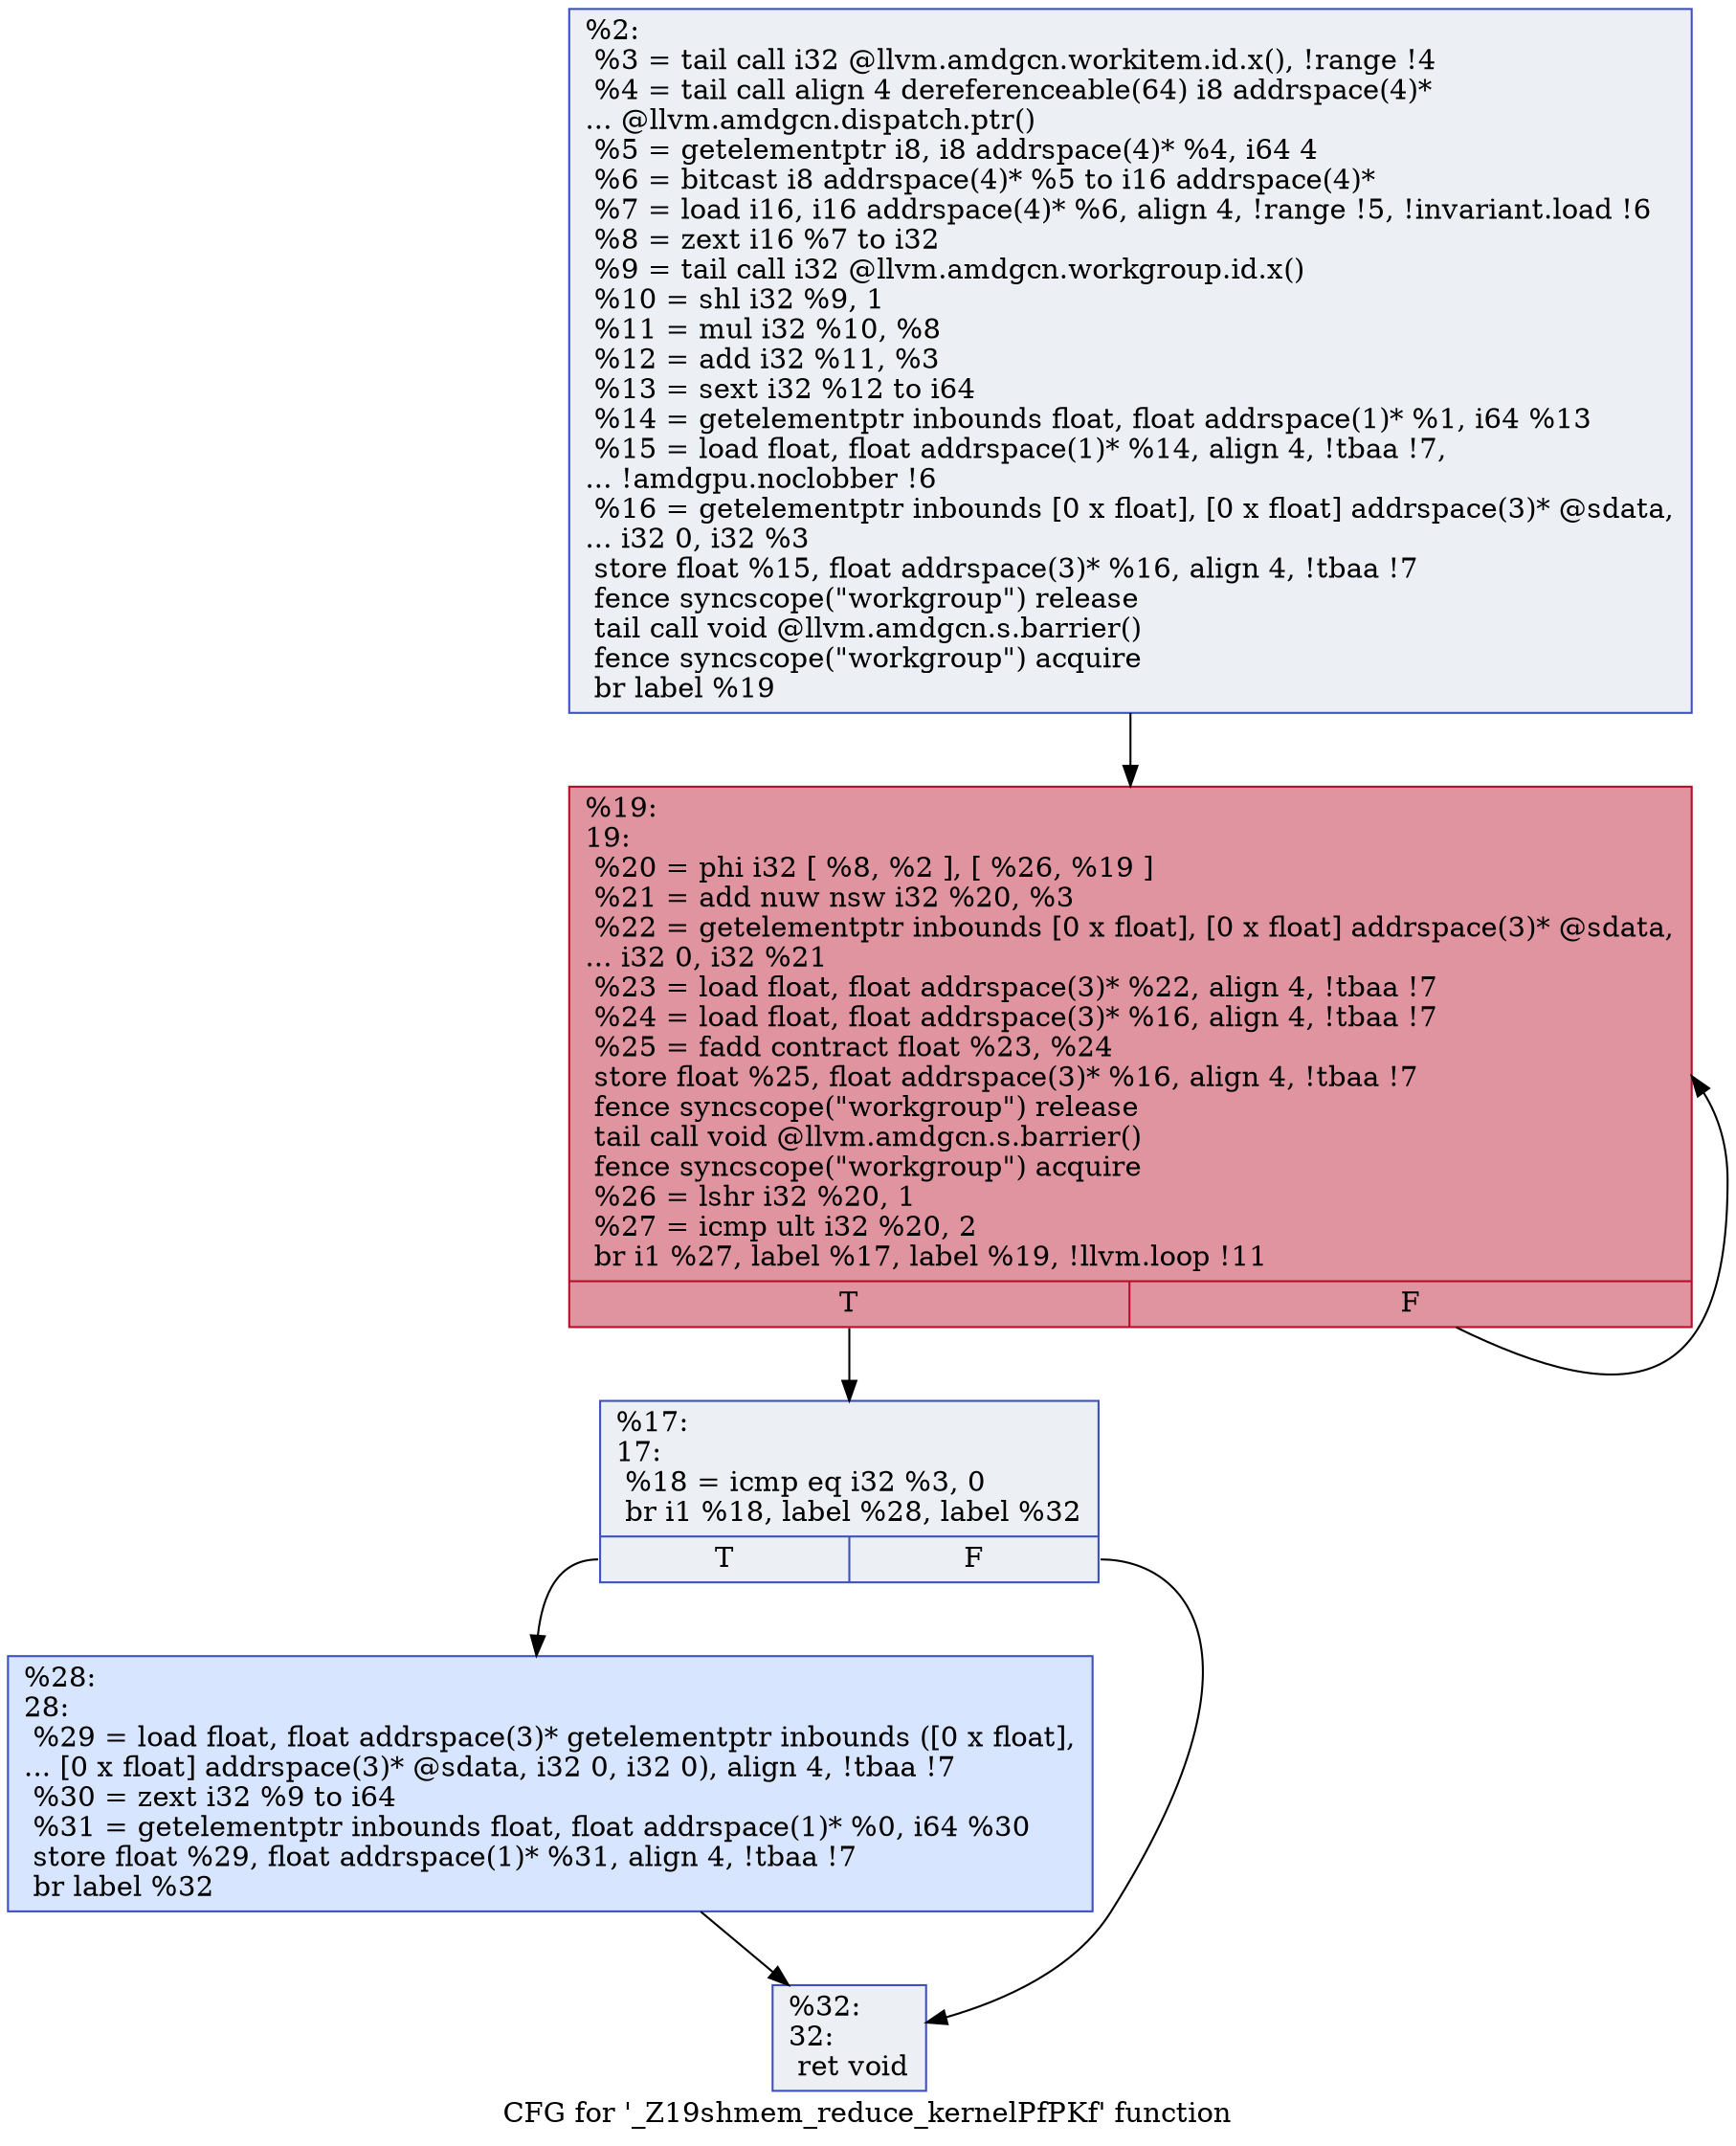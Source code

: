 digraph "CFG for '_Z19shmem_reduce_kernelPfPKf' function" {
	label="CFG for '_Z19shmem_reduce_kernelPfPKf' function";

	Node0x5a5cc50 [shape=record,color="#3d50c3ff", style=filled, fillcolor="#d4dbe670",label="{%2:\l  %3 = tail call i32 @llvm.amdgcn.workitem.id.x(), !range !4\l  %4 = tail call align 4 dereferenceable(64) i8 addrspace(4)*\l... @llvm.amdgcn.dispatch.ptr()\l  %5 = getelementptr i8, i8 addrspace(4)* %4, i64 4\l  %6 = bitcast i8 addrspace(4)* %5 to i16 addrspace(4)*\l  %7 = load i16, i16 addrspace(4)* %6, align 4, !range !5, !invariant.load !6\l  %8 = zext i16 %7 to i32\l  %9 = tail call i32 @llvm.amdgcn.workgroup.id.x()\l  %10 = shl i32 %9, 1\l  %11 = mul i32 %10, %8\l  %12 = add i32 %11, %3\l  %13 = sext i32 %12 to i64\l  %14 = getelementptr inbounds float, float addrspace(1)* %1, i64 %13\l  %15 = load float, float addrspace(1)* %14, align 4, !tbaa !7,\l... !amdgpu.noclobber !6\l  %16 = getelementptr inbounds [0 x float], [0 x float] addrspace(3)* @sdata,\l... i32 0, i32 %3\l  store float %15, float addrspace(3)* %16, align 4, !tbaa !7\l  fence syncscope(\"workgroup\") release\l  tail call void @llvm.amdgcn.s.barrier()\l  fence syncscope(\"workgroup\") acquire\l  br label %19\l}"];
	Node0x5a5cc50 -> Node0x5a5fff0;
	Node0x5a600f0 [shape=record,color="#3d50c3ff", style=filled, fillcolor="#d4dbe670",label="{%17:\l17:                                               \l  %18 = icmp eq i32 %3, 0\l  br i1 %18, label %28, label %32\l|{<s0>T|<s1>F}}"];
	Node0x5a600f0:s0 -> Node0x5a60210;
	Node0x5a600f0:s1 -> Node0x5a60260;
	Node0x5a5fff0 [shape=record,color="#b70d28ff", style=filled, fillcolor="#b70d2870",label="{%19:\l19:                                               \l  %20 = phi i32 [ %8, %2 ], [ %26, %19 ]\l  %21 = add nuw nsw i32 %20, %3\l  %22 = getelementptr inbounds [0 x float], [0 x float] addrspace(3)* @sdata,\l... i32 0, i32 %21\l  %23 = load float, float addrspace(3)* %22, align 4, !tbaa !7\l  %24 = load float, float addrspace(3)* %16, align 4, !tbaa !7\l  %25 = fadd contract float %23, %24\l  store float %25, float addrspace(3)* %16, align 4, !tbaa !7\l  fence syncscope(\"workgroup\") release\l  tail call void @llvm.amdgcn.s.barrier()\l  fence syncscope(\"workgroup\") acquire\l  %26 = lshr i32 %20, 1\l  %27 = icmp ult i32 %20, 2\l  br i1 %27, label %17, label %19, !llvm.loop !11\l|{<s0>T|<s1>F}}"];
	Node0x5a5fff0:s0 -> Node0x5a600f0;
	Node0x5a5fff0:s1 -> Node0x5a5fff0;
	Node0x5a60210 [shape=record,color="#3d50c3ff", style=filled, fillcolor="#a7c5fe70",label="{%28:\l28:                                               \l  %29 = load float, float addrspace(3)* getelementptr inbounds ([0 x float],\l... [0 x float] addrspace(3)* @sdata, i32 0, i32 0), align 4, !tbaa !7\l  %30 = zext i32 %9 to i64\l  %31 = getelementptr inbounds float, float addrspace(1)* %0, i64 %30\l  store float %29, float addrspace(1)* %31, align 4, !tbaa !7\l  br label %32\l}"];
	Node0x5a60210 -> Node0x5a60260;
	Node0x5a60260 [shape=record,color="#3d50c3ff", style=filled, fillcolor="#d4dbe670",label="{%32:\l32:                                               \l  ret void\l}"];
}
